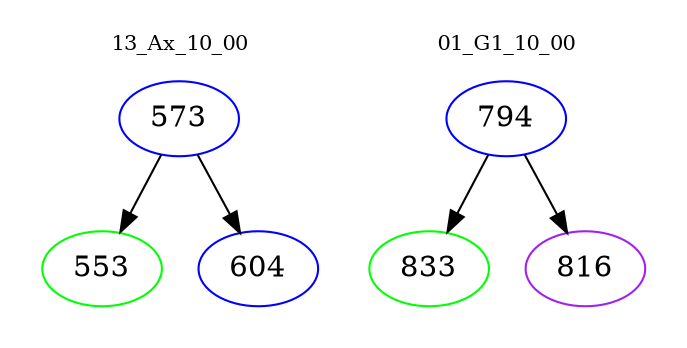 digraph{
subgraph cluster_0 {
color = white
label = "13_Ax_10_00";
fontsize=10;
T0_573 [label="573", color="blue"]
T0_573 -> T0_553 [color="black"]
T0_553 [label="553", color="green"]
T0_573 -> T0_604 [color="black"]
T0_604 [label="604", color="blue"]
}
subgraph cluster_1 {
color = white
label = "01_G1_10_00";
fontsize=10;
T1_794 [label="794", color="blue"]
T1_794 -> T1_833 [color="black"]
T1_833 [label="833", color="green"]
T1_794 -> T1_816 [color="black"]
T1_816 [label="816", color="purple"]
}
}
